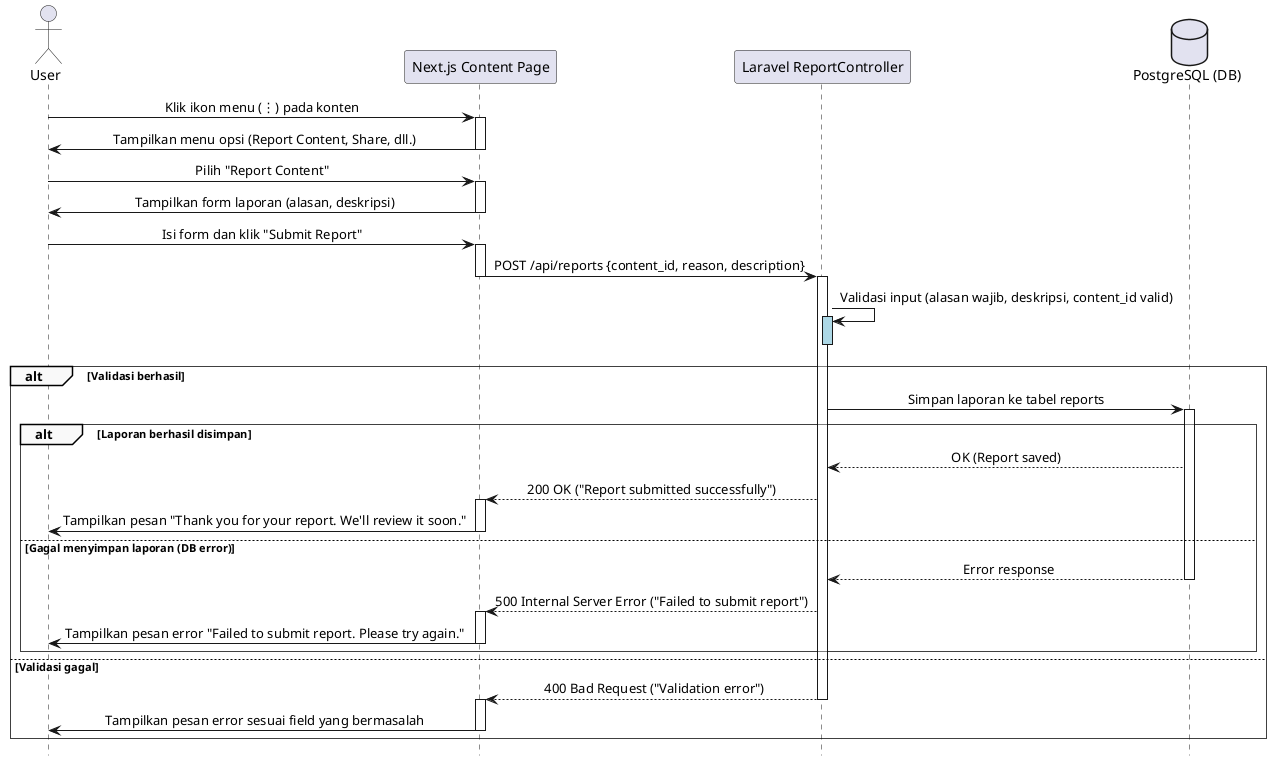 @startuml
' === Styling ===
skinparam sequence {
    LifelineFooterStrategy none
    MessageAlign center
    ArrowThickness 1
    ParticipantPadding 20
    GroupBorderThickness 0.5
    GroupBackgroundColor #F9F9F9
}
hide footbox

' === Participants ===
actor User as Pengguna
participant "Next.js Content Page" as FE
participant "Laravel ReportController" as BE
database "PostgreSQL (DB)" as DB

' === Flow: Melakukan Report Pelanggaran Konten ===
Pengguna -> FE: Klik ikon menu (⋮) pada konten
activate FE
FE -> Pengguna: Tampilkan menu opsi (Report Content, Share, dll.)
deactivate FE

Pengguna -> FE: Pilih "Report Content"
activate FE
FE -> Pengguna: Tampilkan form laporan (alasan, deskripsi)
deactivate FE

Pengguna -> FE: Isi form dan klik "Submit Report"
activate FE
FE -> BE: POST /api/reports {content_id, reason, description}
deactivate FE
activate BE

' === Validasi Data ===
BE -> BE: Validasi input (alasan wajib, deskripsi, content_id valid)
activate BE #LightBlue
deactivate BE #LightBlue

alt Validasi berhasil
    BE -> DB: Simpan laporan ke tabel reports
    activate DB

    alt Laporan berhasil disimpan
        DB --> BE: OK (Report saved)
        BE --> FE: 200 OK ("Report submitted successfully")
        activate FE
        FE -> Pengguna: Tampilkan pesan "Thank you for your report. We'll review it soon."
        deactivate FE

    else Gagal menyimpan laporan (DB error)
        DB --> BE: Error response
        deactivate DB
        BE --> FE: 500 Internal Server Error ("Failed to submit report")
        activate FE
        FE -> Pengguna: Tampilkan pesan error "Failed to submit report. Please try again."
        deactivate FE
    end

else Validasi gagal
    BE --> FE: 400 Bad Request ("Validation error")
    deactivate BE
    activate FE
    FE -> Pengguna: Tampilkan pesan error sesuai field yang bermasalah
    deactivate FE
end

@enduml